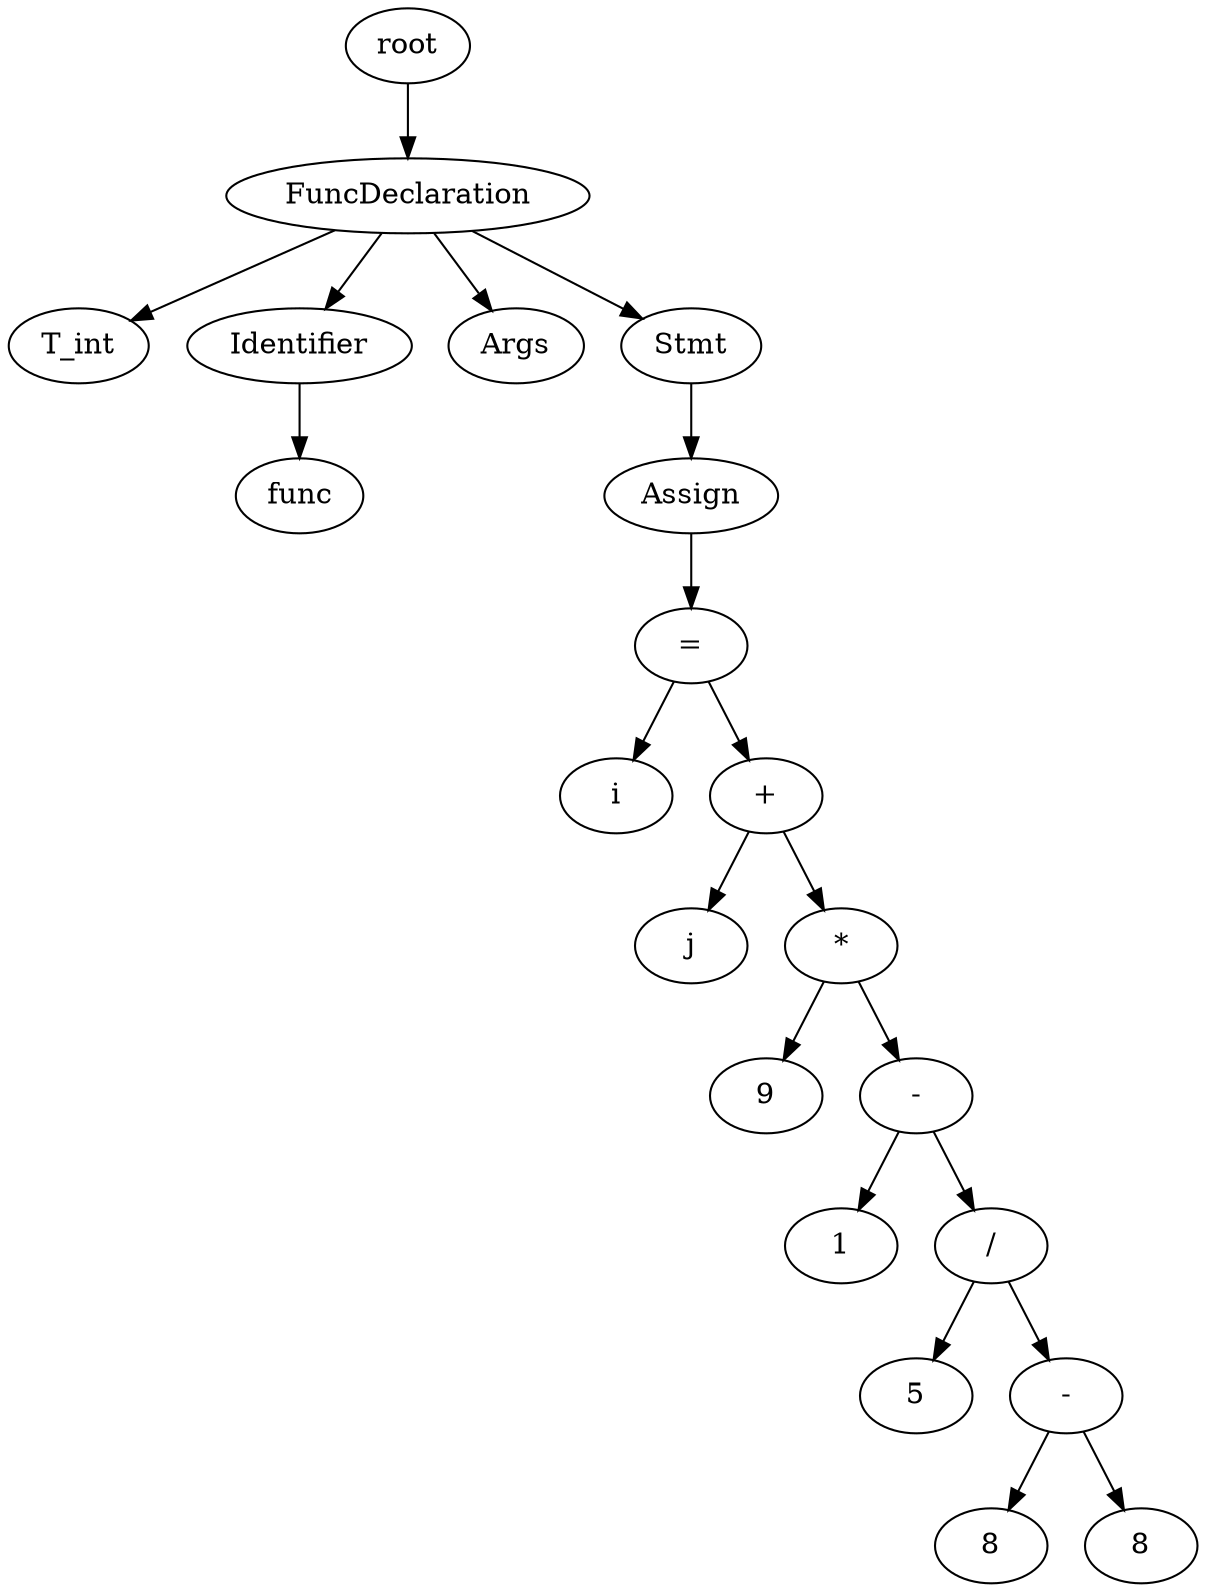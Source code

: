// root
digraph {
	None [label=root]
	0 [label=FuncDeclaration]
	None -> 0
	1 [label=T_int]
	0 -> 1
	2 [label=Identifier]
	0 -> 2
	3 [label=func]
	2 -> 3
	4 [label=Args]
	0 -> 4
	5 [label=Stmt]
	0 -> 5
	6 [label=Assign]
	5 -> 6
	8 [label="="]
	6 -> 8
	7 [label=i]
	8 -> 7
	10 [label="+"]
	8 -> 10
	9 [label=j]
	10 -> 9
	12 [label="*"]
	10 -> 12
	11 [label=9]
	12 -> 11
	14 [label="-"]
	12 -> 14
	13 [label=1]
	14 -> 13
	16 [label="/"]
	14 -> 16
	15 [label=5]
	16 -> 15
	18 [label="-"]
	16 -> 18
	17 [label=8]
	18 -> 17
	19 [label=8]
	18 -> 19
}
